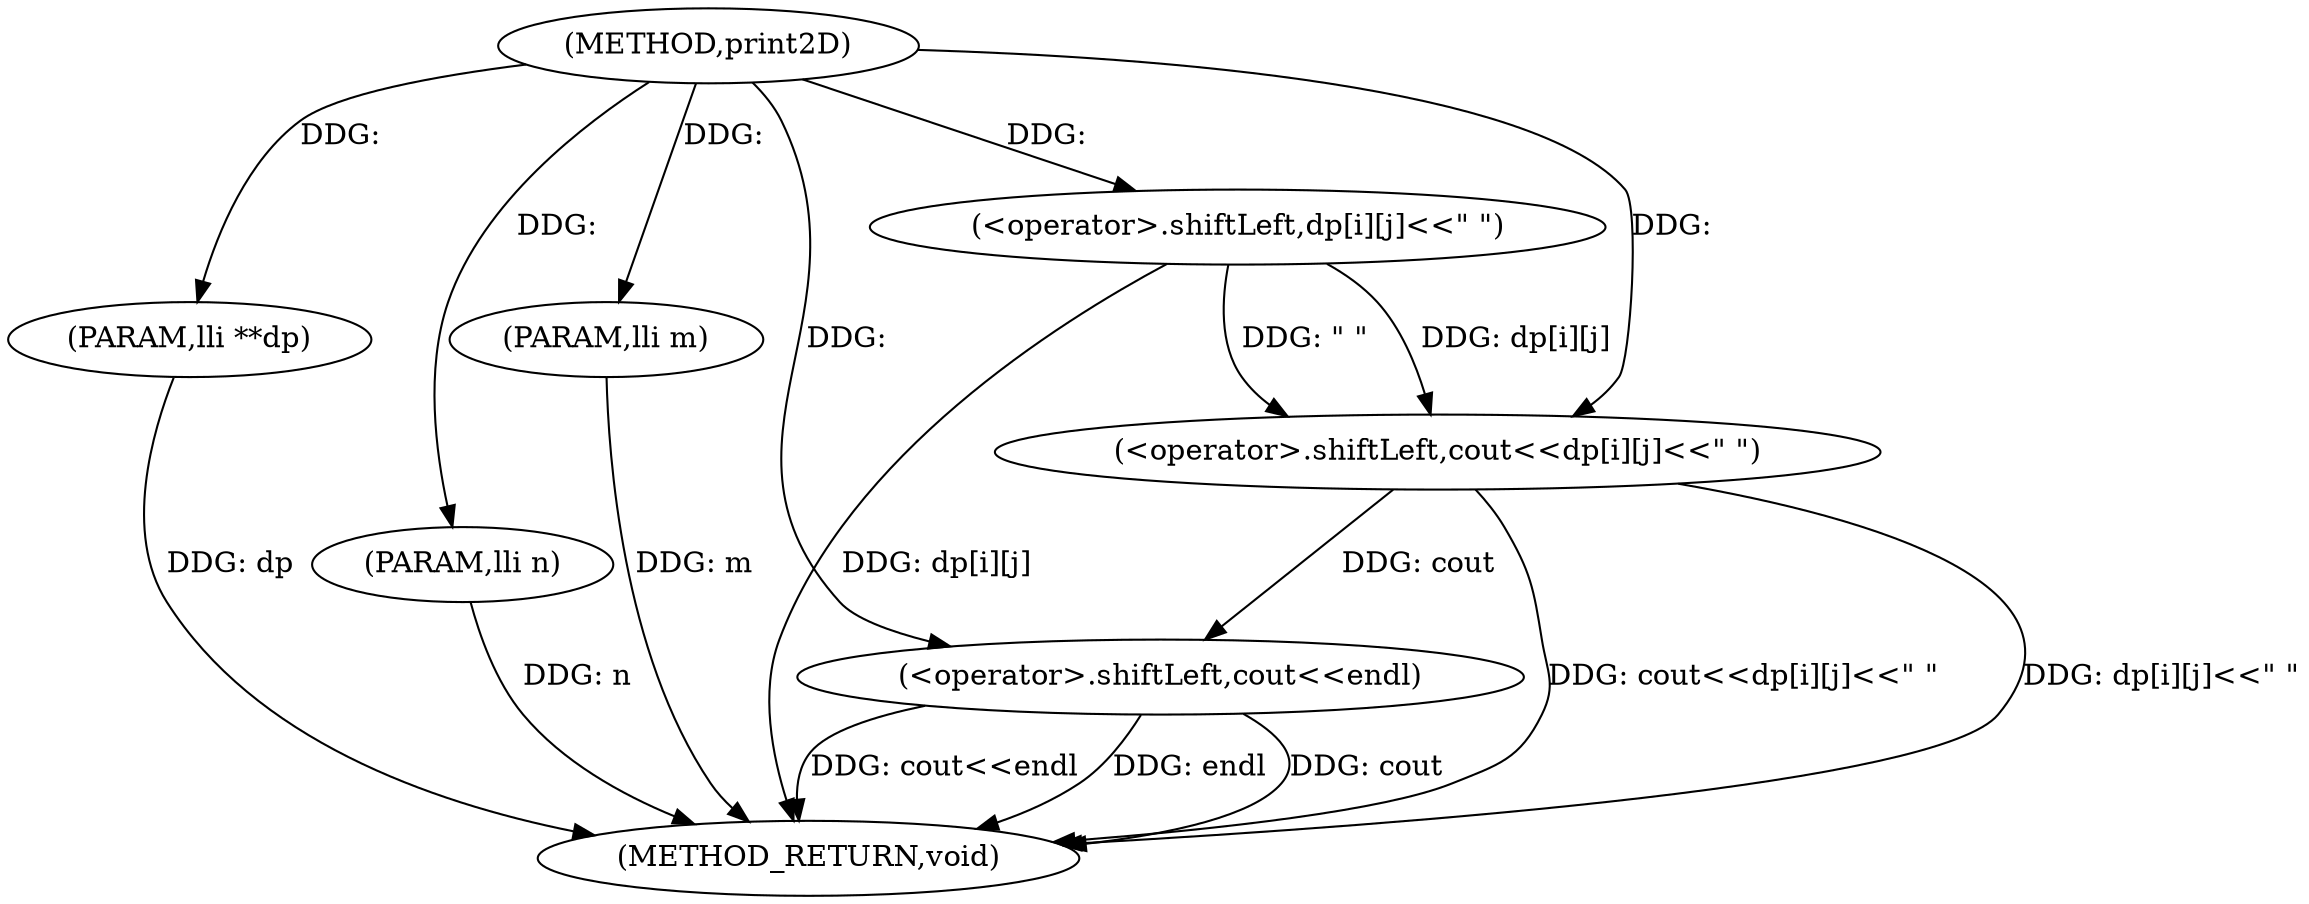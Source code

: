 digraph "print2D" {  
"1000178" [label = "(METHOD,print2D)" ]
"1000196" [label = "(METHOD_RETURN,void)" ]
"1000179" [label = "(PARAM,lli **dp)" ]
"1000180" [label = "(PARAM,lli n)" ]
"1000181" [label = "(PARAM,lli m)" ]
"1000184" [label = "(<operator>.shiftLeft,cout<<dp[i][j]<<\" \")" ]
"1000193" [label = "(<operator>.shiftLeft,cout<<endl)" ]
"1000186" [label = "(<operator>.shiftLeft,dp[i][j]<<\" \")" ]
  "1000179" -> "1000196"  [ label = "DDG: dp"] 
  "1000180" -> "1000196"  [ label = "DDG: n"] 
  "1000181" -> "1000196"  [ label = "DDG: m"] 
  "1000186" -> "1000196"  [ label = "DDG: dp[i][j]"] 
  "1000184" -> "1000196"  [ label = "DDG: dp[i][j]<<\" \""] 
  "1000184" -> "1000196"  [ label = "DDG: cout<<dp[i][j]<<\" \""] 
  "1000193" -> "1000196"  [ label = "DDG: cout"] 
  "1000193" -> "1000196"  [ label = "DDG: cout<<endl"] 
  "1000193" -> "1000196"  [ label = "DDG: endl"] 
  "1000178" -> "1000179"  [ label = "DDG: "] 
  "1000178" -> "1000180"  [ label = "DDG: "] 
  "1000178" -> "1000181"  [ label = "DDG: "] 
  "1000178" -> "1000184"  [ label = "DDG: "] 
  "1000186" -> "1000184"  [ label = "DDG: dp[i][j]"] 
  "1000186" -> "1000184"  [ label = "DDG: \" \""] 
  "1000184" -> "1000193"  [ label = "DDG: cout"] 
  "1000178" -> "1000193"  [ label = "DDG: "] 
  "1000178" -> "1000186"  [ label = "DDG: "] 
}
